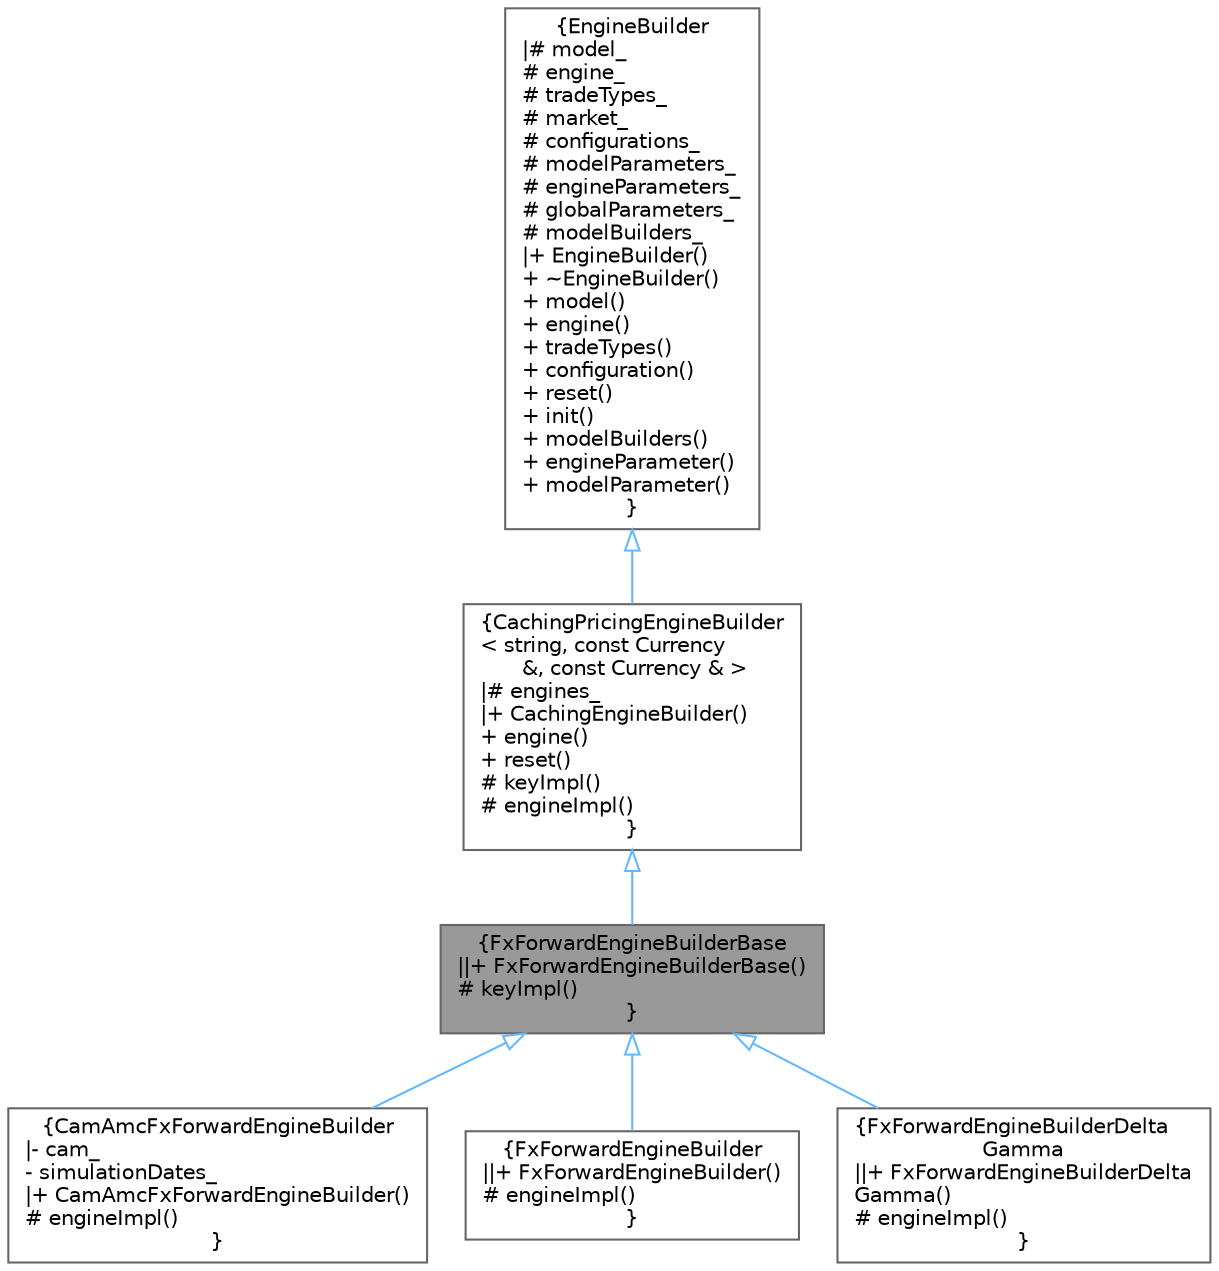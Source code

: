 digraph "FxForwardEngineBuilderBase"
{
 // INTERACTIVE_SVG=YES
 // LATEX_PDF_SIZE
  bgcolor="transparent";
  edge [fontname=Helvetica,fontsize=10,labelfontname=Helvetica,labelfontsize=10];
  node [fontname=Helvetica,fontsize=10,shape=box,height=0.2,width=0.4];
  Node1 [label="{FxForwardEngineBuilderBase\n||+ FxForwardEngineBuilderBase()\l# keyImpl()\l}",height=0.2,width=0.4,color="gray40", fillcolor="grey60", style="filled", fontcolor="black",tooltip="Engine Builder base class for FX Forwards."];
  Node2 -> Node1 [dir="back",color="steelblue1",style="solid",arrowtail="onormal"];
  Node2 [label="{CachingPricingEngineBuilder\l\< string, const Currency\l &, const Currency & \>\n|# engines_\l|+ CachingEngineBuilder()\l+ engine()\l+ reset()\l# keyImpl()\l# engineImpl()\l}",height=0.2,width=0.4,color="gray40", fillcolor="white", style="filled",URL="$classore_1_1data_1_1_caching_engine_builder.html",tooltip="Abstract template EngineBuilder class that can cache engines and coupon pricers."];
  Node3 -> Node2 [dir="back",color="steelblue1",style="solid",arrowtail="onormal"];
  Node3 [label="{EngineBuilder\n|# model_\l# engine_\l# tradeTypes_\l# market_\l# configurations_\l# modelParameters_\l# engineParameters_\l# globalParameters_\l# modelBuilders_\l|+ EngineBuilder()\l+ ~EngineBuilder()\l+ model()\l+ engine()\l+ tradeTypes()\l+ configuration()\l+ reset()\l+ init()\l+ modelBuilders()\l+ engineParameter()\l+ modelParameter()\l}",height=0.2,width=0.4,color="gray40", fillcolor="white", style="filled",URL="$classore_1_1data_1_1_engine_builder.html",tooltip="Base PricingEngine Builder class for a specific model and engine."];
  Node1 -> Node4 [dir="back",color="steelblue1",style="solid",arrowtail="onormal"];
  Node4 [label="{CamAmcFxForwardEngineBuilder\n|- cam_\l- simulationDates_\l|+ CamAmcFxForwardEngineBuilder()\l# engineImpl()\l}",height=0.2,width=0.4,color="gray40", fillcolor="white", style="filled",URL="$classore_1_1data_1_1_cam_amc_fx_forward_engine_builder.html",tooltip="FX forward engine builder for external cam, with additional simulation dates (AMC)"];
  Node1 -> Node5 [dir="back",color="steelblue1",style="solid",arrowtail="onormal"];
  Node5 [label="{FxForwardEngineBuilder\n||+ FxForwardEngineBuilder()\l# engineImpl()\l}",height=0.2,width=0.4,color="gray40", fillcolor="white", style="filled",URL="$classore_1_1data_1_1_fx_forward_engine_builder.html",tooltip="Engine Builder for FX Forwards."];
  Node1 -> Node6 [dir="back",color="steelblue1",style="solid",arrowtail="onormal"];
  Node6 [label="{FxForwardEngineBuilderDelta\lGamma\n||+ FxForwardEngineBuilderDelta\lGamma()\l# engineImpl()\l}",height=0.2,width=0.4,color="gray40", fillcolor="white", style="filled",URL="$classore_1_1data_1_1_fx_forward_engine_builder_delta_gamma.html",tooltip="Engine Builder for FX Forwards."];
}
